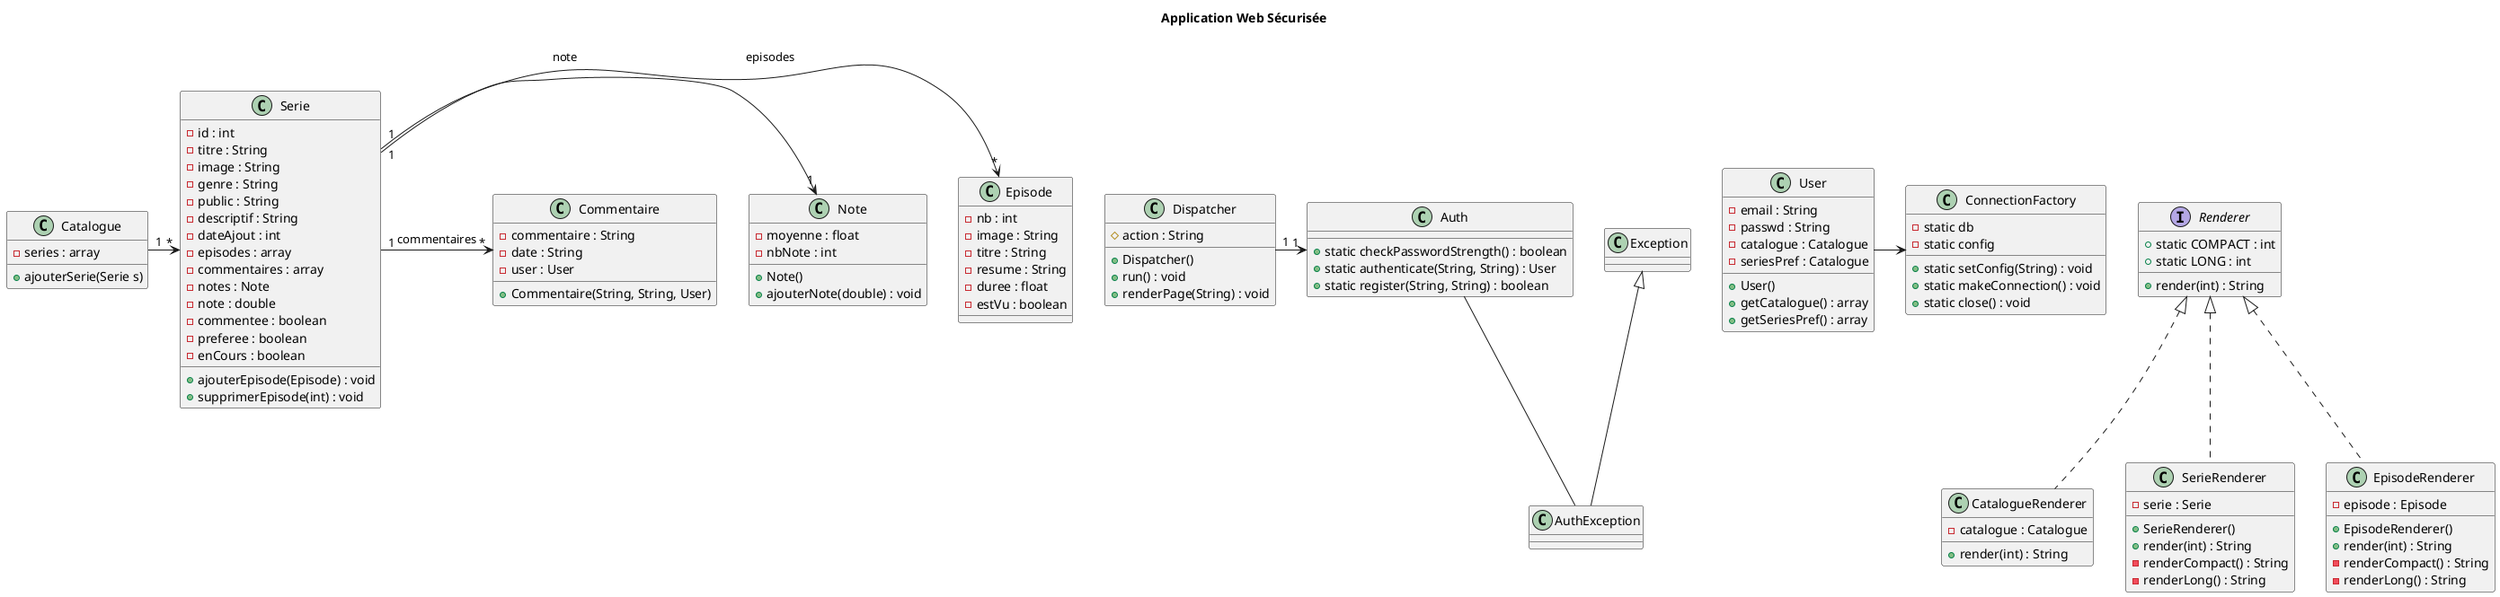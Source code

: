 @startuml

title Application Web Sécurisée


class ConnectionFactory {
  -static db
  -static config
  +static setConfig(String) : void
  +static makeConnection() : void
  +static close() : void
}

class Dispatcher {
  #action : String
  +Dispatcher()
  +run() : void
  +renderPage(String) : void
}

class Auth {
  +static checkPasswordStrength() : boolean
  +static authenticate(String, String) : User
  +static register(String, String) : boolean
}

class AuthException extends Exception {
}

class User {
  -email : String
  -passwd : String
  -catalogue : Catalogue
  -seriesPref : Catalogue

  +User()
  +getCatalogue() : array
  +getSeriesPref() : array
}

class Catalogue {
  - series : array
  + ajouterSerie(Serie s)
}

class Serie {
  -id : int
  -titre : String
  -image : String
  -genre : String
  -public : String
  -descriptif : String
  -dateAjout : int
  -episodes : array
  -commentaires : array
  -notes : Note
  -note : double
  -commentee : boolean
  -preferee : boolean
  -enCours : boolean
  +ajouterEpisode(Episode) : void
  +supprimerEpisode(int) : void

}

class Episode {
  -nb : int
  -image : String
  -titre : String
  -resume : String
  -duree : float
  -estVu : boolean
}

class Commentaire {
  -commentaire : String
  -date : String
  -user : User
  +Commentaire(String, String, User)
}

class Note {
  -moyenne : float
  -nbNote : int
  +Note()
  +ajouterNote(double) : void
}

interface Renderer {
  +static COMPACT : int
  +static LONG : int

  +render(int) : String
}

class CatalogueRenderer implements Renderer {
  -catalogue : Catalogue
  +render(int) : String
}

class SerieRenderer implements Renderer {
  -serie : Serie
  +SerieRenderer()
  +render(int) : String
  -renderCompact() : String
  -renderLong() : String
}

class EpisodeRenderer implements Renderer {
  -episode : Episode
  +EpisodeRenderer()
  +render(int) : String
  -renderCompact() : String
  -renderLong() : String
}

Catalogue "1" -> "*" Serie
Serie "1" -> "*" Episode : episodes
Serie "1" -> "1" Note : note
Serie "1" -> "*" Commentaire : commentaires
Auth -- AuthException
Dispatcher "1" -> "1" Auth
User -> ConnectionFactory

@enduml
